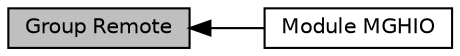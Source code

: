 digraph "Group Remote"
{
  edge [fontname="Helvetica",fontsize="10",labelfontname="Helvetica",labelfontsize="10"];
  node [fontname="Helvetica",fontsize="10",shape=box];
  rankdir=LR;
  Node1 [label="Group Remote",height=0.2,width=0.4,color="black", fillcolor="grey75", style="filled", fontcolor="black",tooltip=" "];
  Node2 [label="Module MGHIO",height=0.2,width=0.4,color="black", fillcolor="white", style="filled",URL="$group__MGHIO.html",tooltip=" "];
  Node1->Node2 [shape=plaintext, dir="back", style="solid"];
}
